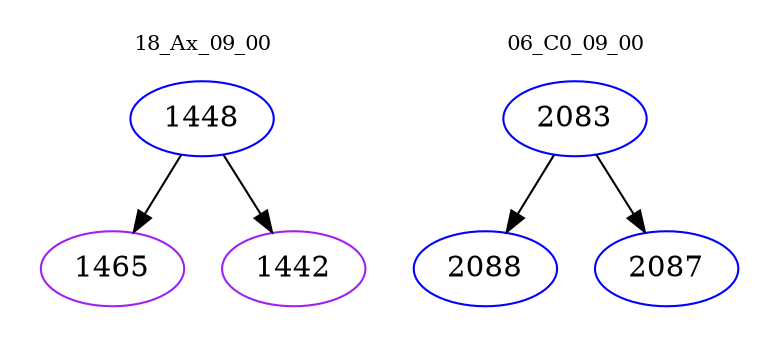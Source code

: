 digraph{
subgraph cluster_0 {
color = white
label = "18_Ax_09_00";
fontsize=10;
T0_1448 [label="1448", color="blue"]
T0_1448 -> T0_1465 [color="black"]
T0_1465 [label="1465", color="purple"]
T0_1448 -> T0_1442 [color="black"]
T0_1442 [label="1442", color="purple"]
}
subgraph cluster_1 {
color = white
label = "06_C0_09_00";
fontsize=10;
T1_2083 [label="2083", color="blue"]
T1_2083 -> T1_2088 [color="black"]
T1_2088 [label="2088", color="blue"]
T1_2083 -> T1_2087 [color="black"]
T1_2087 [label="2087", color="blue"]
}
}
